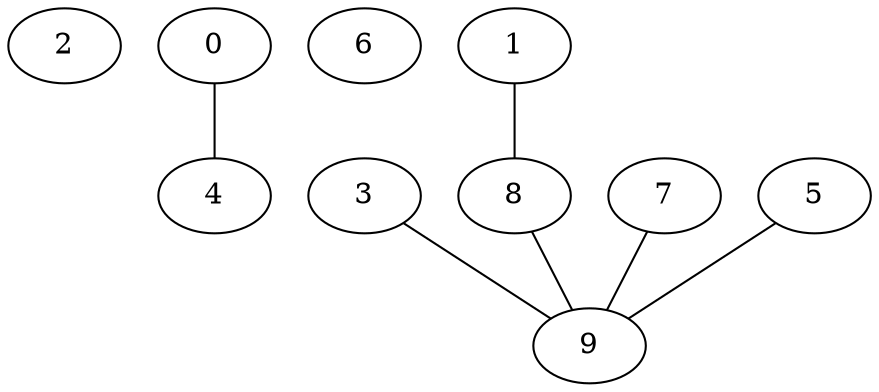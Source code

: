 graph "mon graphe" {
	graph [bb="0,0,414,180"];
	node [label="\N"];
	2	[height=0.5,
		pos="27,162",
		width=0.75];
	4	[height=0.5,
		pos="99,90",
		width=0.75];
	0	[height=0.5,
		pos="99,162",
		width=0.75];
	0 -- 4	[pos="99,143.7 99,132.85 99,118.92 99,108.1"];
	6	[height=0.5,
		pos="171,162",
		width=0.75];
	9	[height=0.5,
		pos="279,18",
		width=0.75];
	3	[height=0.5,
		pos="171,90",
		width=0.75];
	3 -- 9	[pos="189.81,76.807 209.63,63.959 240.66,43.848 260.4,31.053"];
	8	[height=0.5,
		pos="243,90",
		width=0.75];
	8 -- 9	[pos="251.35,72.765 257.17,61.456 264.89,46.437 270.7,35.147"];
	1	[height=0.5,
		pos="243,162",
		width=0.75];
	1 -- 8	[pos="243,143.7 243,132.85 243,118.92 243,108.1"];
	7	[height=0.5,
		pos="315,90",
		width=0.75];
	7 -- 9	[pos="306.65,72.765 300.83,61.456 293.11,46.437 287.3,35.147"];
	5	[height=0.5,
		pos="387,90",
		width=0.75];
	5 -- 9	[pos="368.19,76.807 348.37,63.959 317.34,43.848 297.6,31.053"];
}
